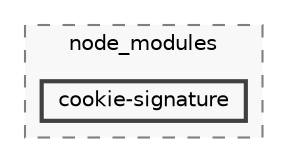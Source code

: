 digraph "backend/node_modules/cookie-signature"
{
 // LATEX_PDF_SIZE
  bgcolor="transparent";
  edge [fontname=Helvetica,fontsize=10,labelfontname=Helvetica,labelfontsize=10];
  node [fontname=Helvetica,fontsize=10,shape=box,height=0.2,width=0.4];
  compound=true
  subgraph clusterdir_86dbea9de526ba50b112ba867d8b4b1f {
    graph [ bgcolor="#f8f8f8", pencolor="grey50", label="node_modules", fontname=Helvetica,fontsize=10 style="filled,dashed", URL="dir_86dbea9de526ba50b112ba867d8b4b1f.html",tooltip=""]
  dir_195b84bcafb5a9b1380d1b9032d6133d [label="cookie-signature", fillcolor="#f8f8f8", color="grey25", style="filled,bold", URL="dir_195b84bcafb5a9b1380d1b9032d6133d.html",tooltip=""];
  }
}
